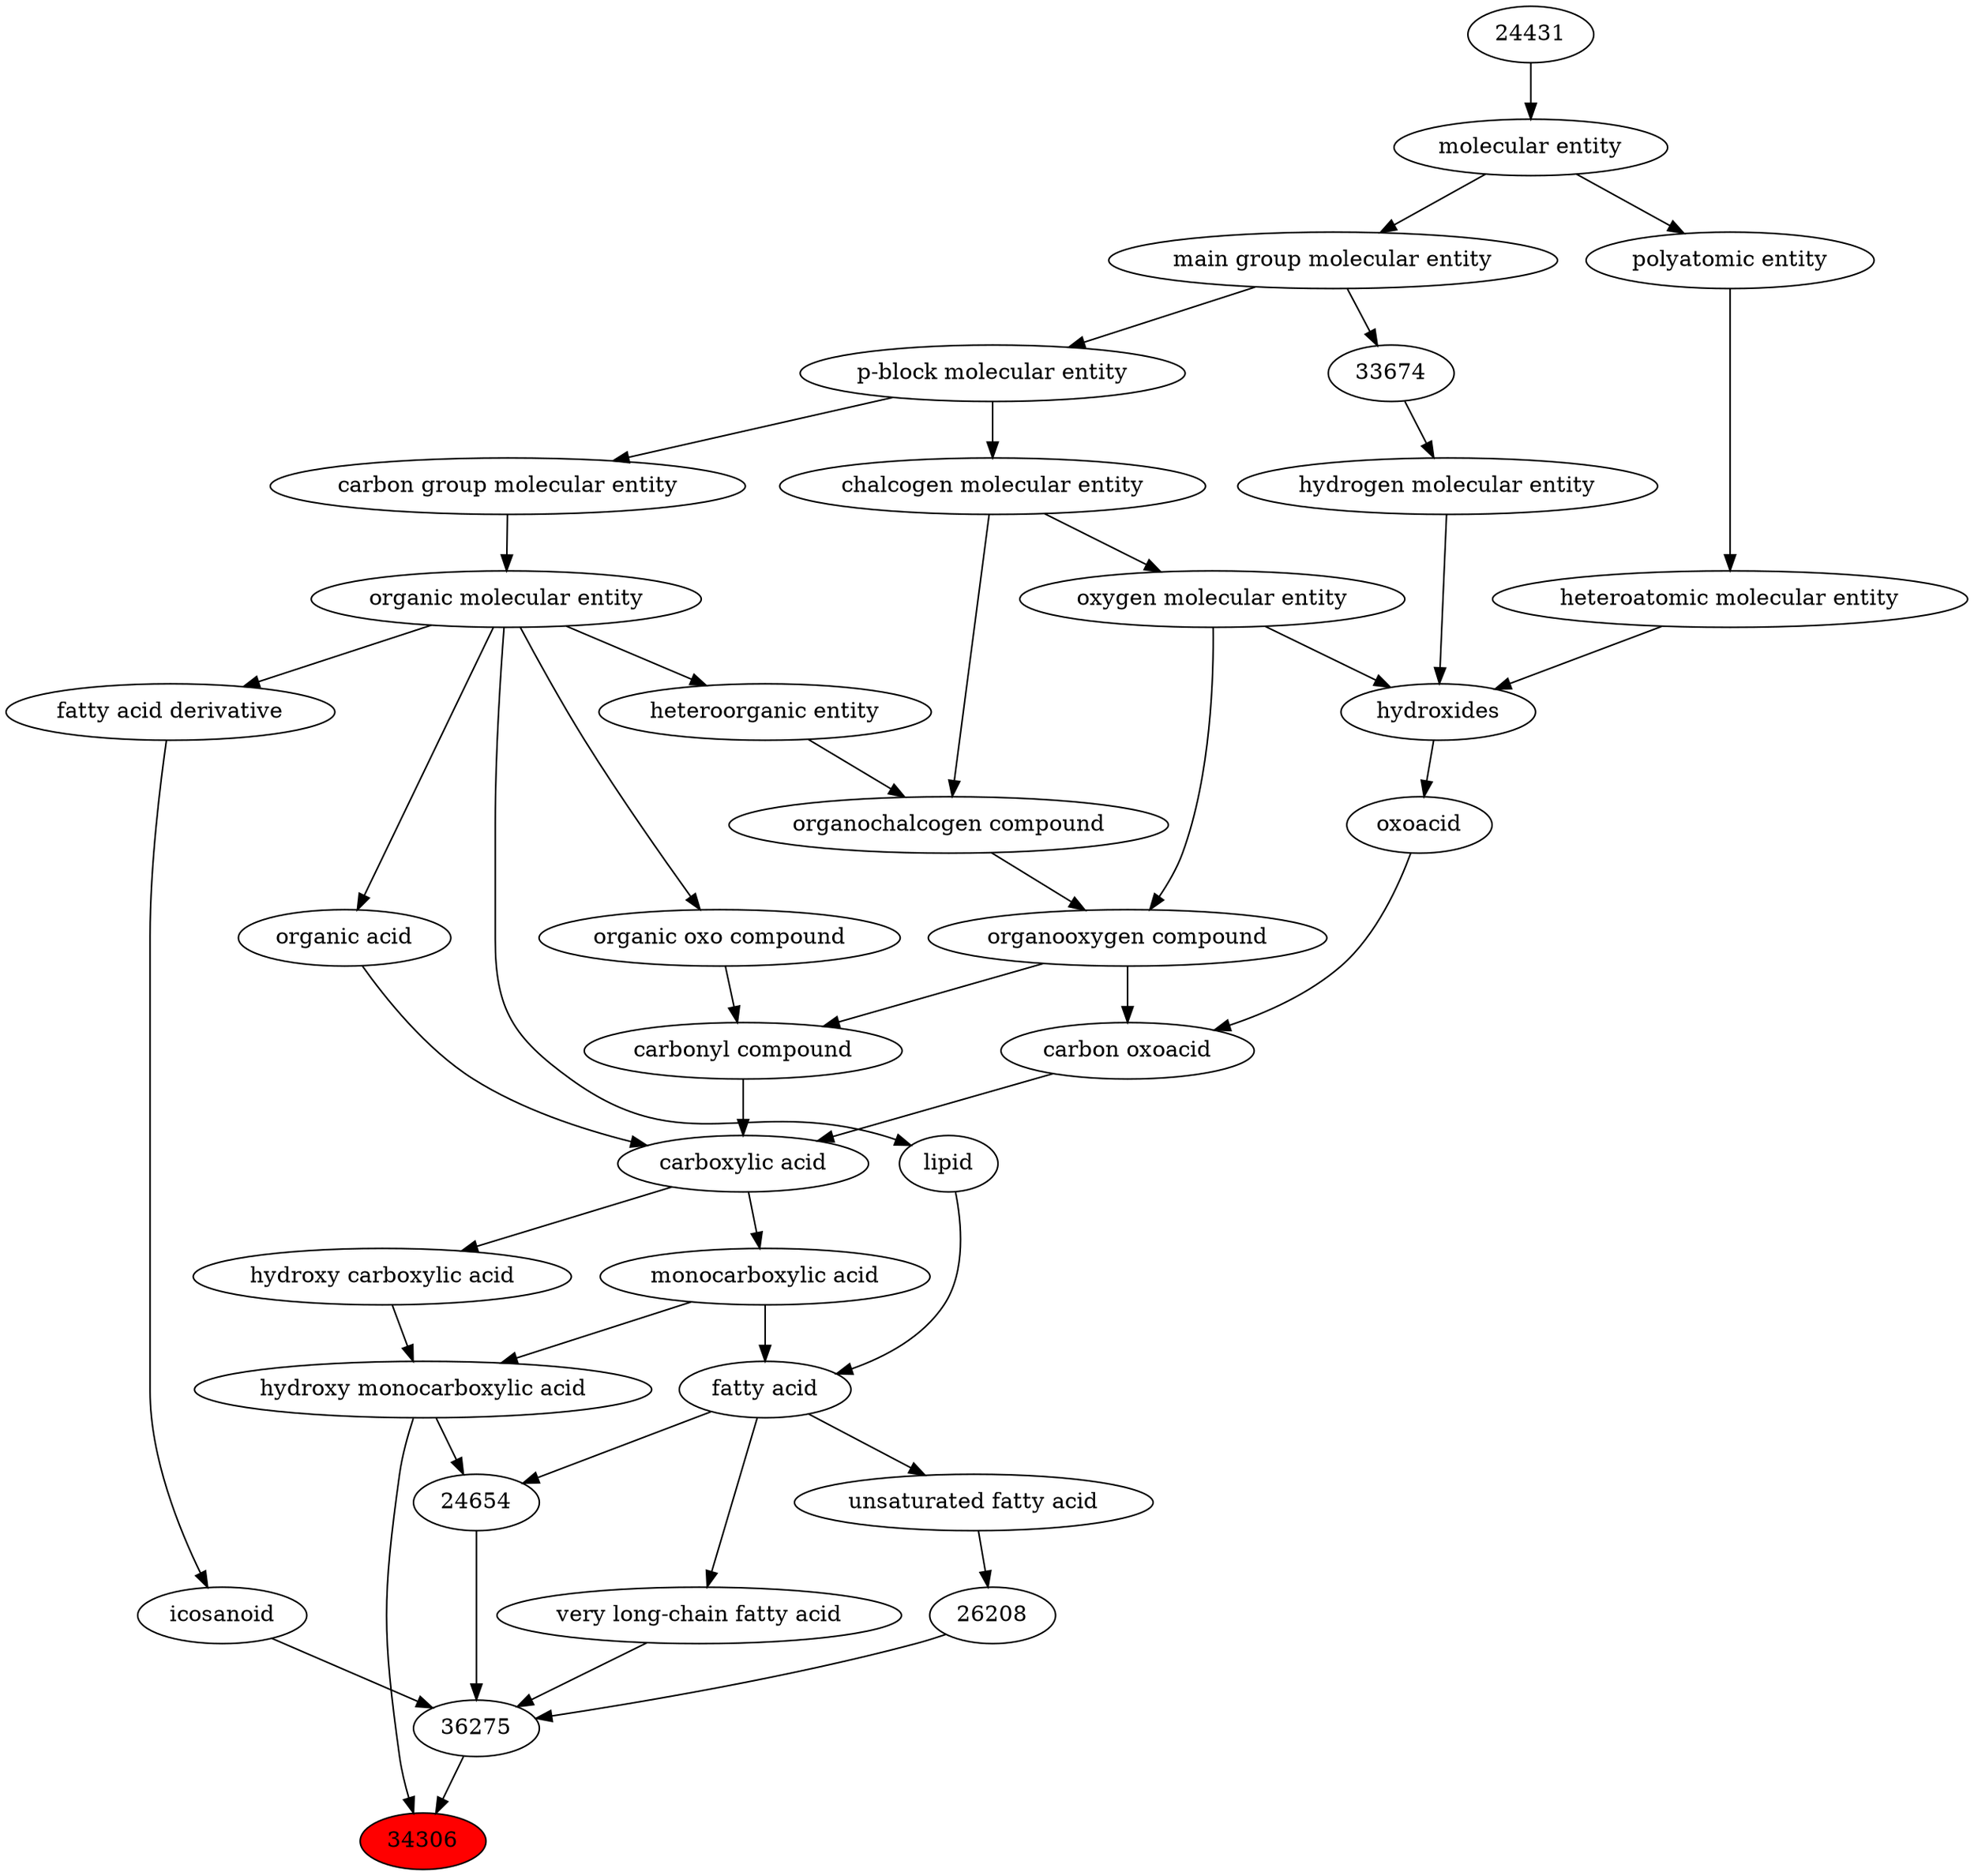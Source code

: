 digraph tree{ 
34306 [label="34306" fillcolor=red style=filled]
35868 -> 34306
36275 -> 34306
35868 [label="hydroxy monocarboxylic acid"]
25384 -> 35868
24669 -> 35868
36275 [label="36275"]
23899 -> 36275
26208 -> 36275
27283 -> 36275
24654 -> 36275
25384 [label="monocarboxylic acid"]
33575 -> 25384
24669 [label="hydroxy carboxylic acid"]
33575 -> 24669
23899 [label="icosanoid"]
61697 -> 23899
26208 [label="26208"]
27208 -> 26208
27283 [label="very long-chain fatty acid"]
35366 -> 27283
24654 [label="24654"]
35868 -> 24654
35366 -> 24654
33575 [label="carboxylic acid"]
36586 -> 33575
35605 -> 33575
64709 -> 33575
61697 [label="fatty acid derivative"]
50860 -> 61697
27208 [label="unsaturated fatty acid"]
35366 -> 27208
35366 [label="fatty acid"]
25384 -> 35366
18059 -> 35366
36586 [label="carbonyl compound"]
36587 -> 36586
36963 -> 36586
35605 [label="carbon oxoacid"]
24833 -> 35605
36963 -> 35605
64709 [label="organic acid"]
50860 -> 64709
50860 [label="organic molecular entity"]
33582 -> 50860
18059 [label="lipid"]
50860 -> 18059
36587 [label="organic oxo compound"]
50860 -> 36587
36963 [label="organooxygen compound"]
36962 -> 36963
25806 -> 36963
24833 [label="oxoacid"]
24651 -> 24833
33582 [label="carbon group molecular entity"]
33675 -> 33582
36962 [label="organochalcogen compound"]
33285 -> 36962
33304 -> 36962
25806 [label="oxygen molecular entity"]
33304 -> 25806
24651 [label="hydroxides"]
25806 -> 24651
33608 -> 24651
37577 -> 24651
33675 [label="p-block molecular entity"]
33579 -> 33675
33285 [label="heteroorganic entity"]
50860 -> 33285
33304 [label="chalcogen molecular entity"]
33675 -> 33304
33608 [label="hydrogen molecular entity"]
33674 -> 33608
37577 [label="heteroatomic molecular entity"]
36357 -> 37577
33579 [label="main group molecular entity"]
23367 -> 33579
33674 [label="33674"]
33579 -> 33674
36357 [label="polyatomic entity"]
23367 -> 36357
23367 [label="molecular entity"]
24431 -> 23367
24431 [label="24431"]
}
